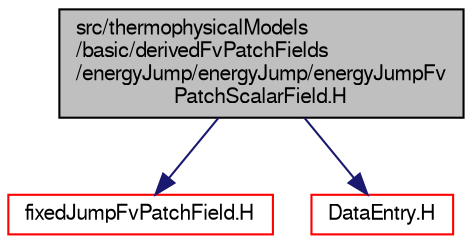 digraph "src/thermophysicalModels/basic/derivedFvPatchFields/energyJump/energyJump/energyJumpFvPatchScalarField.H"
{
  bgcolor="transparent";
  edge [fontname="FreeSans",fontsize="10",labelfontname="FreeSans",labelfontsize="10"];
  node [fontname="FreeSans",fontsize="10",shape=record];
  Node0 [label="src/thermophysicalModels\l/basic/derivedFvPatchFields\l/energyJump/energyJump/energyJumpFv\lPatchScalarField.H",height=0.2,width=0.4,color="black", fillcolor="grey75", style="filled", fontcolor="black"];
  Node0 -> Node1 [color="midnightblue",fontsize="10",style="solid",fontname="FreeSans"];
  Node1 [label="fixedJumpFvPatchField.H",height=0.2,width=0.4,color="red",URL="$a01880.html"];
  Node0 -> Node216 [color="midnightblue",fontsize="10",style="solid",fontname="FreeSans"];
  Node216 [label="DataEntry.H",height=0.2,width=0.4,color="red",URL="$a12242.html"];
}

